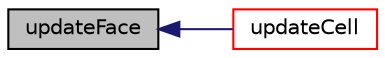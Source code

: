 digraph "updateFace"
{
  bgcolor="transparent";
  edge [fontname="Helvetica",fontsize="10",labelfontname="Helvetica",labelfontsize="10"];
  node [fontname="Helvetica",fontsize="10",shape=record];
  rankdir="LR";
  Node1 [label="updateFace",height=0.2,width=0.4,color="black", fillcolor="grey75", style="filled", fontcolor="black"];
  Node1 -> Node2 [dir="back",color="midnightblue",fontsize="10",style="solid",fontname="Helvetica"];
  Node2 [label="updateCell",height=0.2,width=0.4,color="red",URL="$a02961.html#a8d91cdf2e510c184dbac7f56d763f3be",tooltip="Influence of neighbouring face. "];
}
